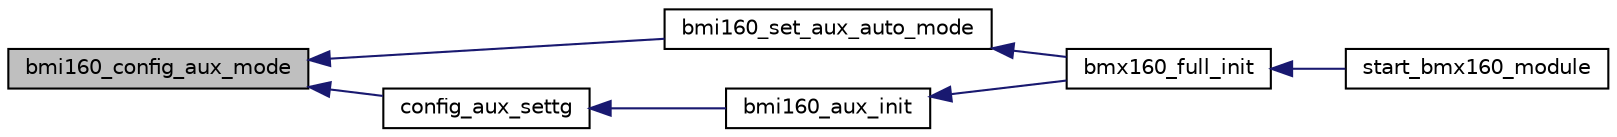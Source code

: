 digraph "bmi160_config_aux_mode"
{
  edge [fontname="Helvetica",fontsize="10",labelfontname="Helvetica",labelfontsize="10"];
  node [fontname="Helvetica",fontsize="10",shape=record];
  rankdir="LR";
  Node1 [label="bmi160_config_aux_mode",height=0.2,width=0.4,color="black", fillcolor="grey75", style="filled", fontcolor="black"];
  Node1 -> Node2 [dir="back",color="midnightblue",fontsize="10",style="solid",fontname="Helvetica"];
  Node2 [label="bmi160_set_aux_auto_mode",height=0.2,width=0.4,color="black", fillcolor="white", style="filled",URL="$bmi160_8h.html#ae2a0b717765bc2ee40c0fb92d2f819d2",tooltip="This API is used to setup the auxiliary sensor of bmi160 in auto mode Thus enabling the auto update o..."];
  Node2 -> Node3 [dir="back",color="midnightblue",fontsize="10",style="solid",fontname="Helvetica"];
  Node3 [label="bmx160_full_init",height=0.2,width=0.4,color="black", fillcolor="white", style="filled",URL="$group___b_m_x160.html#ga24f66e1149af3eaad9ce37483510bd52",tooltip="BMX160 chip and fusion algorithm initialization. "];
  Node3 -> Node4 [dir="back",color="midnightblue",fontsize="10",style="solid",fontname="Helvetica"];
  Node4 [label="start_bmx160_module",height=0.2,width=0.4,color="black", fillcolor="white", style="filled",URL="$group___b_m_x160.html#ga3c92c87bd9ca59bc115bc38377fd51e8",tooltip="Start BMX160 threads. "];
  Node1 -> Node5 [dir="back",color="midnightblue",fontsize="10",style="solid",fontname="Helvetica"];
  Node5 [label="config_aux_settg",height=0.2,width=0.4,color="black", fillcolor="white", style="filled",URL="$bmi160_8c.html#ab5a47e94f820032711a8cfed16a04c93",tooltip="This API configure the settings of auxiliary sensor. "];
  Node5 -> Node6 [dir="back",color="midnightblue",fontsize="10",style="solid",fontname="Helvetica"];
  Node6 [label="bmi160_aux_init",height=0.2,width=0.4,color="black", fillcolor="white", style="filled",URL="$bmi160_8h.html#af9a909f6c1b3be1b33658b2f17632d35",tooltip="This API initialize the auxiliary sensor in order to access it. "];
  Node6 -> Node3 [dir="back",color="midnightblue",fontsize="10",style="solid",fontname="Helvetica"];
}
